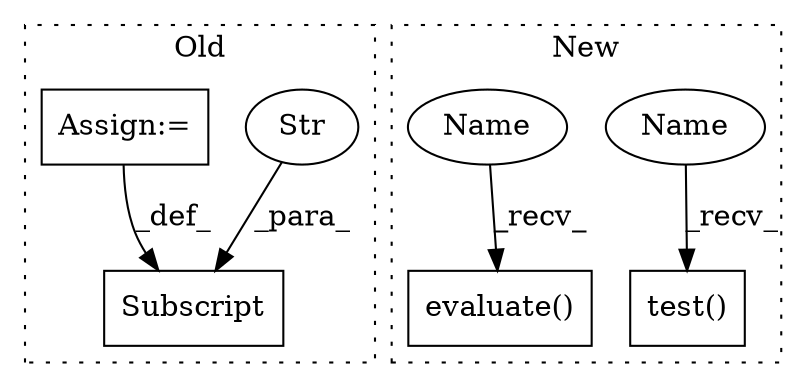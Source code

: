 digraph G {
subgraph cluster0 {
1 [label="Subscript" a="63" s="6515,0" l="24,0" shape="box"];
4 [label="Str" a="66" s="6520" l="18" shape="ellipse"];
5 [label="Assign:=" a="68" s="6539" l="3" shape="box"];
label = "Old";
style="dotted";
}
subgraph cluster1 {
2 [label="test()" a="75" s="5112" l="14" shape="box"];
3 [label="evaluate()" a="75" s="5131" l="18" shape="box"];
6 [label="Name" a="87" s="5112" l="7" shape="ellipse"];
7 [label="Name" a="87" s="5131" l="7" shape="ellipse"];
label = "New";
style="dotted";
}
4 -> 1 [label="_para_"];
5 -> 1 [label="_def_"];
6 -> 2 [label="_recv_"];
7 -> 3 [label="_recv_"];
}